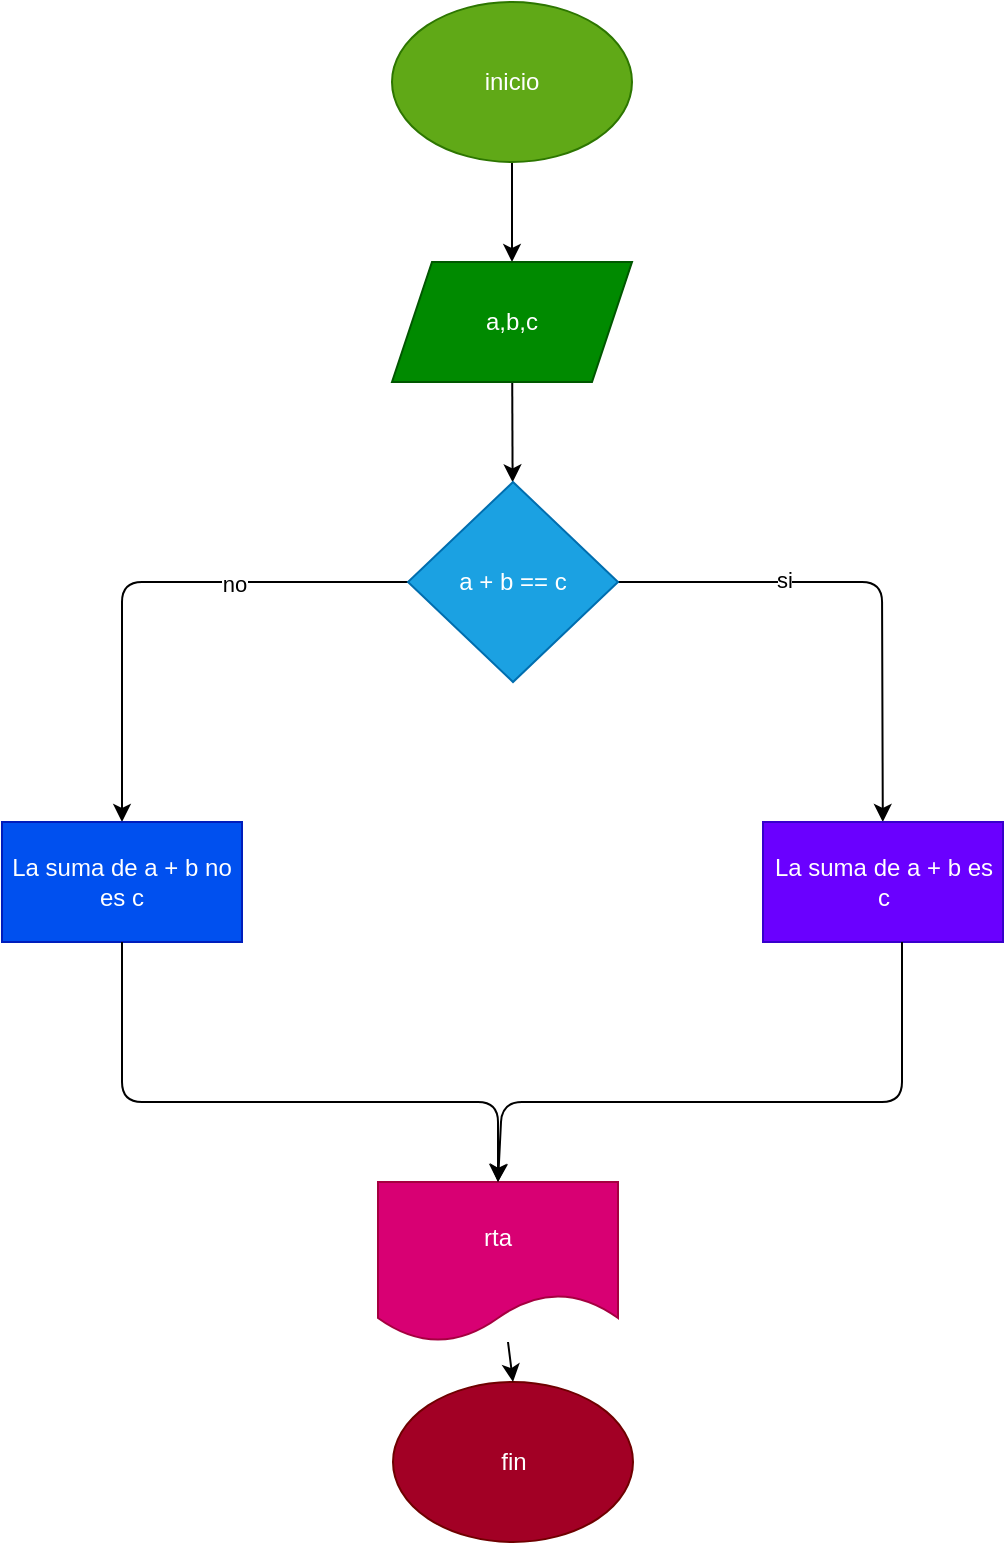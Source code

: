 <mxfile>
    <diagram id="jwhOm1H7GyLPrRjmP15u" name="Page-1">
        <mxGraphModel dx="576" dy="427" grid="1" gridSize="10" guides="1" tooltips="1" connect="1" arrows="1" fold="1" page="1" pageScale="1" pageWidth="850" pageHeight="1100" math="0" shadow="0">
            <root>
                <mxCell id="0"/>
                <mxCell id="1" parent="0"/>
                <mxCell id="4" value="" style="edgeStyle=none;html=1;" edge="1" parent="1" source="2" target="3">
                    <mxGeometry relative="1" as="geometry"/>
                </mxCell>
                <mxCell id="2" value="inicio" style="ellipse;whiteSpace=wrap;html=1;fillColor=#60a917;fontColor=#ffffff;strokeColor=#2D7600;" vertex="1" parent="1">
                    <mxGeometry x="365" y="20" width="120" height="80" as="geometry"/>
                </mxCell>
                <mxCell id="6" value="" style="edgeStyle=none;html=1;" edge="1" parent="1" source="3" target="5">
                    <mxGeometry relative="1" as="geometry"/>
                </mxCell>
                <mxCell id="3" value="a,b,c" style="shape=parallelogram;perimeter=parallelogramPerimeter;whiteSpace=wrap;html=1;fixedSize=1;fillColor=#008a00;fontColor=#ffffff;strokeColor=#005700;" vertex="1" parent="1">
                    <mxGeometry x="365" y="150" width="120" height="60" as="geometry"/>
                </mxCell>
                <mxCell id="8" value="" style="edgeStyle=none;html=1;" edge="1" parent="1" source="5" target="7">
                    <mxGeometry relative="1" as="geometry">
                        <Array as="points">
                            <mxPoint x="610" y="310"/>
                        </Array>
                    </mxGeometry>
                </mxCell>
                <mxCell id="10" value="si" style="edgeLabel;html=1;align=center;verticalAlign=middle;resizable=0;points=[];" vertex="1" connectable="0" parent="8">
                    <mxGeometry x="-0.344" y="1" relative="1" as="geometry">
                        <mxPoint as="offset"/>
                    </mxGeometry>
                </mxCell>
                <mxCell id="12" value="" style="edgeStyle=none;html=1;" edge="1" parent="1" source="5" target="11">
                    <mxGeometry relative="1" as="geometry">
                        <Array as="points">
                            <mxPoint x="230" y="310"/>
                        </Array>
                    </mxGeometry>
                </mxCell>
                <mxCell id="19" value="no" style="edgeLabel;html=1;align=center;verticalAlign=middle;resizable=0;points=[];" vertex="1" connectable="0" parent="12">
                    <mxGeometry x="-0.336" y="1" relative="1" as="geometry">
                        <mxPoint as="offset"/>
                    </mxGeometry>
                </mxCell>
                <mxCell id="5" value="a + b == c" style="rhombus;whiteSpace=wrap;html=1;fillColor=#1ba1e2;fontColor=#ffffff;strokeColor=#006EAF;" vertex="1" parent="1">
                    <mxGeometry x="373" y="260" width="105" height="100" as="geometry"/>
                </mxCell>
                <mxCell id="7" value="La suma de a + b es c" style="whiteSpace=wrap;html=1;fillColor=#6a00ff;fontColor=#ffffff;strokeColor=#3700CC;" vertex="1" parent="1">
                    <mxGeometry x="550.5" y="430" width="120" height="60" as="geometry"/>
                </mxCell>
                <mxCell id="11" value="La suma de a + b no es c" style="whiteSpace=wrap;html=1;fillColor=#0050ef;fontColor=#ffffff;strokeColor=#001DBC;" vertex="1" parent="1">
                    <mxGeometry x="170" y="430" width="120" height="60" as="geometry"/>
                </mxCell>
                <mxCell id="14" value="rta" style="shape=document;whiteSpace=wrap;html=1;boundedLbl=1;fillColor=#d80073;fontColor=#ffffff;strokeColor=#A50040;" vertex="1" parent="1">
                    <mxGeometry x="358" y="610" width="120" height="80" as="geometry"/>
                </mxCell>
                <mxCell id="17" value="fin" style="ellipse;whiteSpace=wrap;html=1;fillColor=#a20025;fontColor=#ffffff;strokeColor=#6F0000;" vertex="1" parent="1">
                    <mxGeometry x="365.5" y="710" width="120" height="80" as="geometry"/>
                </mxCell>
                <mxCell id="18" value="" style="endArrow=classic;html=1;entryX=0.5;entryY=0;entryDx=0;entryDy=0;" edge="1" parent="1" source="14" target="17">
                    <mxGeometry width="50" height="50" relative="1" as="geometry">
                        <mxPoint x="390" y="650" as="sourcePoint"/>
                        <mxPoint x="440" y="600" as="targetPoint"/>
                    </mxGeometry>
                </mxCell>
                <mxCell id="23" value="" style="endArrow=classic;html=1;entryX=0.5;entryY=0;entryDx=0;entryDy=0;" edge="1" parent="1" target="14">
                    <mxGeometry width="50" height="50" relative="1" as="geometry">
                        <mxPoint x="620" y="490" as="sourcePoint"/>
                        <mxPoint x="440" y="600" as="targetPoint"/>
                        <Array as="points">
                            <mxPoint x="620" y="570"/>
                            <mxPoint x="420" y="570"/>
                        </Array>
                    </mxGeometry>
                </mxCell>
                <mxCell id="24" value="" style="endArrow=classic;html=1;entryX=0.5;entryY=0;entryDx=0;entryDy=0;exitX=0.5;exitY=1;exitDx=0;exitDy=0;" edge="1" parent="1" source="11" target="14">
                    <mxGeometry width="50" height="50" relative="1" as="geometry">
                        <mxPoint x="390" y="650" as="sourcePoint"/>
                        <mxPoint x="440" y="600" as="targetPoint"/>
                        <Array as="points">
                            <mxPoint x="230" y="570"/>
                            <mxPoint x="418" y="570"/>
                        </Array>
                    </mxGeometry>
                </mxCell>
            </root>
        </mxGraphModel>
    </diagram>
</mxfile>